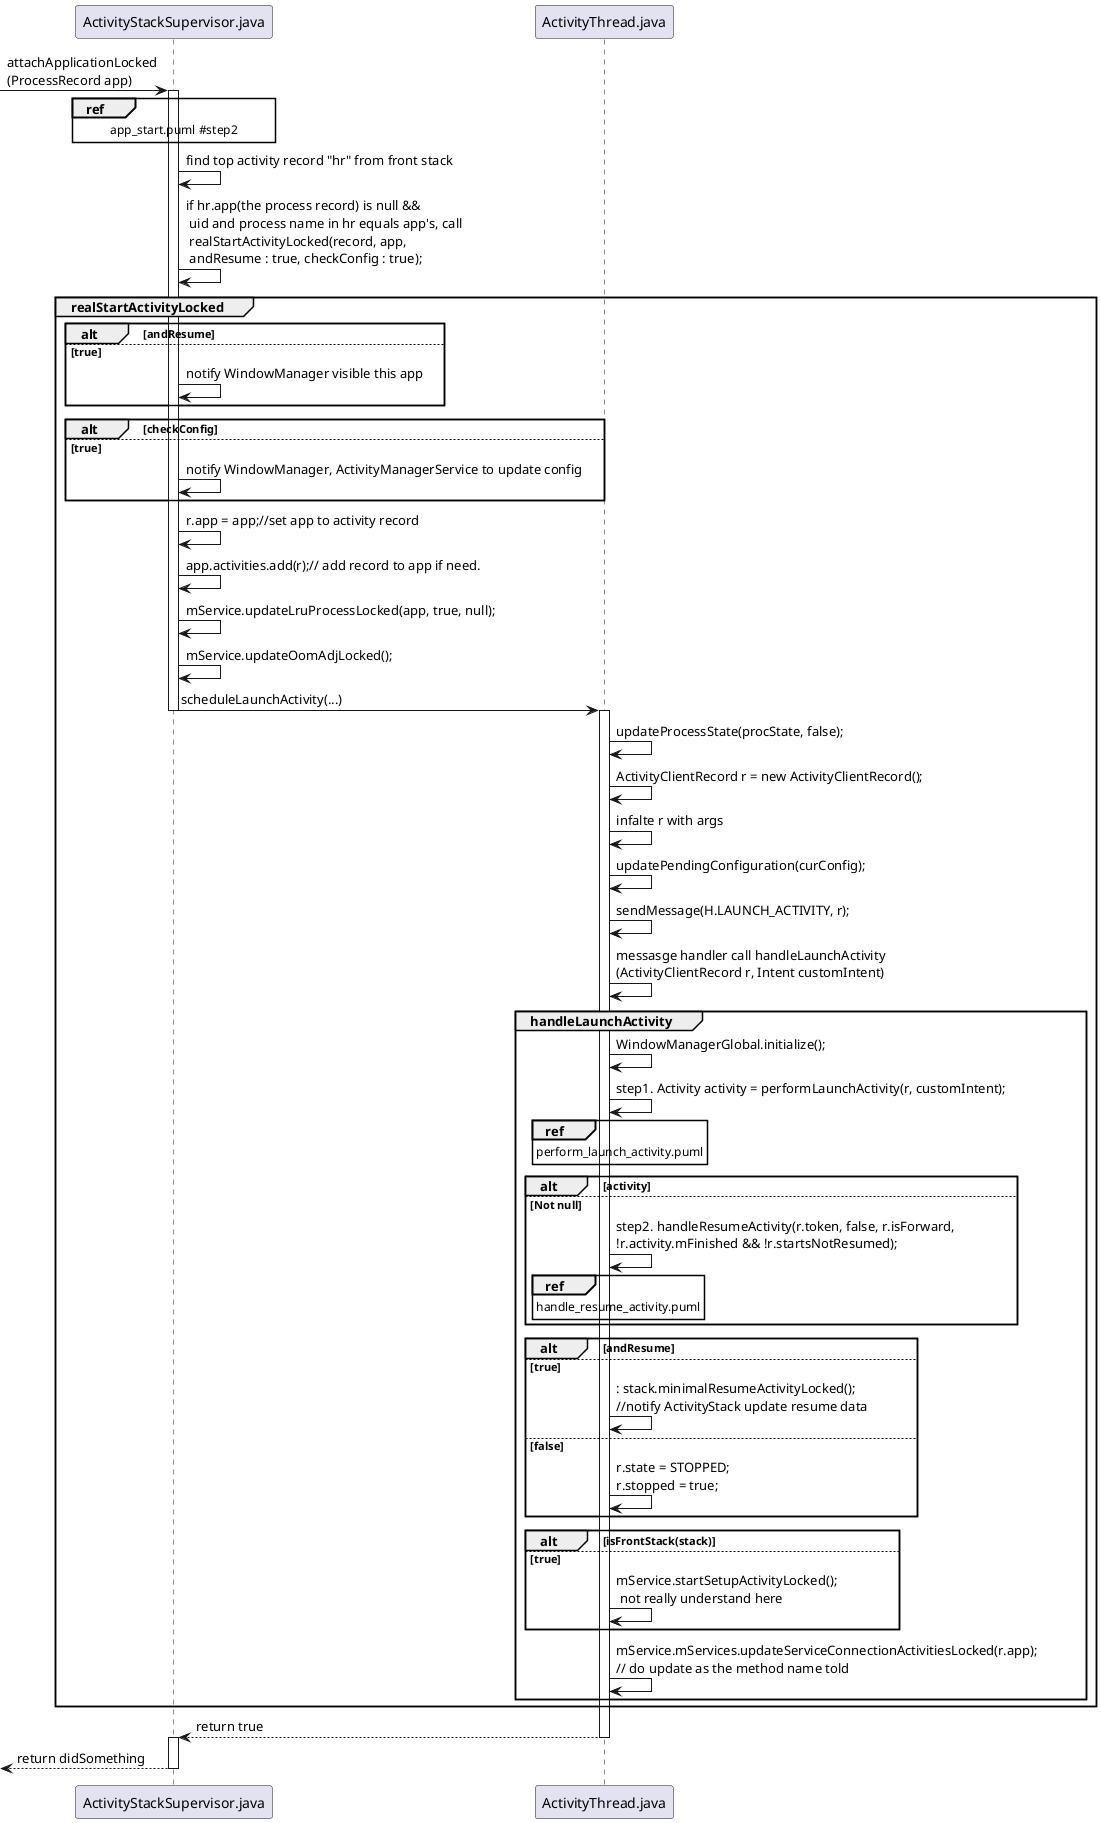 @startuml
participant ActivityStackSupervisor as "ActivityStackSupervisor.java"

participant ActivityThread as "ActivityThread.java"

-> ActivityStackSupervisor : attachApplicationLocked\
\n(ProcessRecord app)

ref over ActivityStackSupervisor : app_start.puml #step2

activate ActivityStackSupervisor
ActivityStackSupervisor -> ActivityStackSupervisor : find top activity record "hr" from front stack

ActivityStackSupervisor -> ActivityStackSupervisor : if hr.app(the process record) is null &&\
 \n uid and process name in hr equals app's, call\
\n realStartActivityLocked(record, app,\
\n andResume : true, checkConfig : true);

group realStartActivityLocked

    alt andResume
    else true
        ActivityStackSupervisor -> ActivityStackSupervisor : notify WindowManager visible this app
    end

    alt checkConfig
    else true
        ActivityStackSupervisor -> ActivityStackSupervisor : notify WindowManager, ActivityManagerService to update config
    end

    ActivityStackSupervisor -> ActivityStackSupervisor : r.app = app;//set app to activity record

    ActivityStackSupervisor -> ActivityStackSupervisor : app.activities.add(r);// add record to app if need.

    ActivityStackSupervisor -> ActivityStackSupervisor : mService.updateLruProcessLocked(app, true, null);

    ActivityStackSupervisor -> ActivityStackSupervisor : mService.updateOomAdjLocked();

    ActivityStackSupervisor -> ActivityThread : scheduleLaunchActivity(...)

    deactivate ActivityStackSupervisor
    activate ActivityThread

    ActivityThread -> ActivityThread: updateProcessState(procState, false);

    ActivityThread -> ActivityThread: ActivityClientRecord r = new ActivityClientRecord();

    ActivityThread -> ActivityThread: infalte r with args

    ActivityThread -> ActivityThread: updatePendingConfiguration(curConfig);

    ActivityThread -> ActivityThread: sendMessage(H.LAUNCH_ACTIVITY, r);

    ActivityThread -> ActivityThread: messasge handler call handleLaunchActivity\
    \n(ActivityClientRecord r, Intent customIntent)

    group handleLaunchActivity

        ActivityThread -> ActivityThread: WindowManagerGlobal.initialize();

        ActivityThread -> ActivityThread: step1. Activity activity = performLaunchActivity(r, customIntent);

        ref over ActivityThread : perform_launch_activity.puml

        alt activity
        else Not null
            ActivityThread -> ActivityThread: step2. handleResumeActivity(r.token, false, r.isForward,\
            \n!r.activity.mFinished && !r.startsNotResumed);

            ref over ActivityThread : handle_resume_activity.puml
        end

        alt andResume
        else true
            ActivityThread -> ActivityThread: : stack.minimalResumeActivityLocked();\
            \n//notify ActivityStack update resume data
        else false
            ActivityThread -> ActivityThread: r.state = STOPPED; \
            \nr.stopped = true;
        end

        alt isFrontStack(stack)
        else true
            ActivityThread -> ActivityThread: mService.startSetupActivityLocked();\
            \n not really understand here
        end


        ActivityThread -> ActivityThread: mService.mServices.updateServiceConnectionActivitiesLocked(r.app);\
        \n// do update as the method name told

    end

end

ActivityThread --> ActivityStackSupervisor : return true

deactivate ActivityThread
activate ActivityStackSupervisor

<-- ActivityStackSupervisor : return didSomething

deactivate ActivityStackSupervisor

@enduml